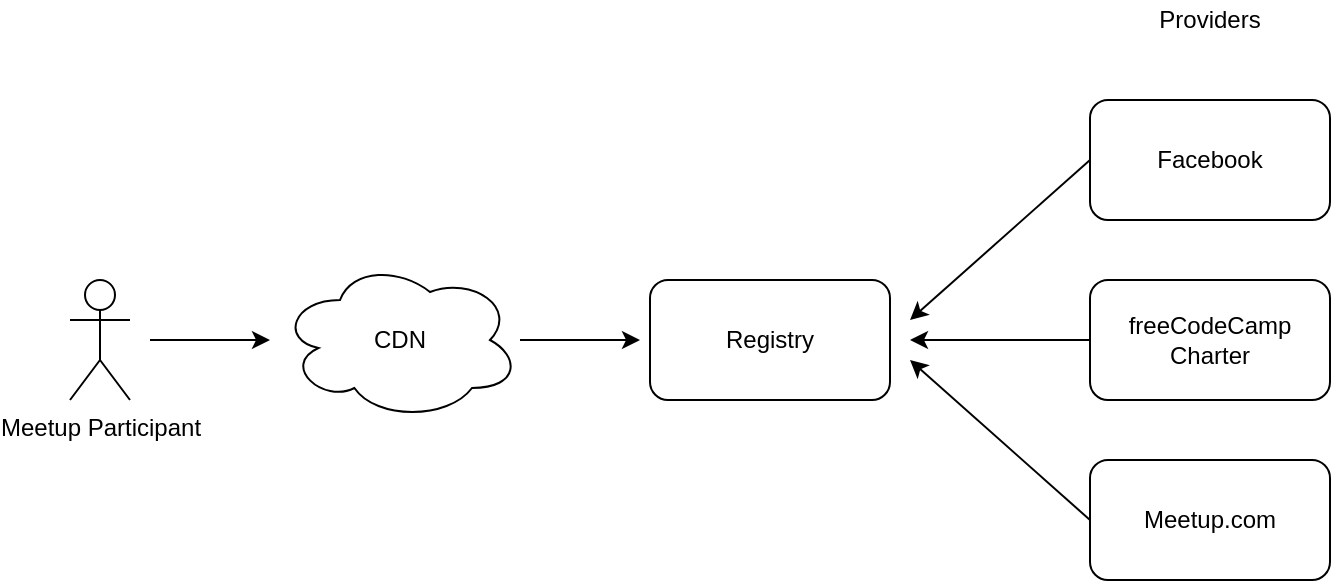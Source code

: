 <mxfile version="12.1.7" type="github" pages="1">
  <diagram id="Lgrxq3Za9LzVStuPbddE" name="Page-1">
    <mxGraphModel dx="1172" dy="691" grid="1" gridSize="10" guides="1" tooltips="1" connect="1" arrows="1" fold="1" page="1" pageScale="1" pageWidth="850" pageHeight="1100" math="0" shadow="0">
      <root>
        <mxCell id="0"/>
        <mxCell id="1" parent="0"/>
        <mxCell id="qTpoVYeLHM4TjSM6TeeA-1" value="Meetup Participant" style="shape=umlActor;verticalLabelPosition=bottom;labelBackgroundColor=#ffffff;verticalAlign=top;html=1;outlineConnect=0;" vertex="1" parent="1">
          <mxGeometry x="100" y="270" width="30" height="60" as="geometry"/>
        </mxCell>
        <mxCell id="qTpoVYeLHM4TjSM6TeeA-2" value="Registry" style="rounded=1;whiteSpace=wrap;html=1;" vertex="1" parent="1">
          <mxGeometry x="390" y="270" width="120" height="60" as="geometry"/>
        </mxCell>
        <mxCell id="qTpoVYeLHM4TjSM6TeeA-3" value="Facebook" style="rounded=1;whiteSpace=wrap;html=1;" vertex="1" parent="1">
          <mxGeometry x="610" y="180" width="120" height="60" as="geometry"/>
        </mxCell>
        <mxCell id="qTpoVYeLHM4TjSM6TeeA-4" value="freeCodeCamp Charter" style="rounded=1;whiteSpace=wrap;html=1;" vertex="1" parent="1">
          <mxGeometry x="610" y="270" width="120" height="60" as="geometry"/>
        </mxCell>
        <mxCell id="qTpoVYeLHM4TjSM6TeeA-5" value="Meetup.com" style="rounded=1;whiteSpace=wrap;html=1;" vertex="1" parent="1">
          <mxGeometry x="610" y="360" width="120" height="60" as="geometry"/>
        </mxCell>
        <mxCell id="qTpoVYeLHM4TjSM6TeeA-6" value="CDN" style="ellipse;shape=cloud;whiteSpace=wrap;html=1;" vertex="1" parent="1">
          <mxGeometry x="205" y="260" width="120" height="80" as="geometry"/>
        </mxCell>
        <mxCell id="qTpoVYeLHM4TjSM6TeeA-7" value="" style="endArrow=classic;html=1;" edge="1" parent="1">
          <mxGeometry width="50" height="50" relative="1" as="geometry">
            <mxPoint x="140" y="300" as="sourcePoint"/>
            <mxPoint x="200" y="300" as="targetPoint"/>
          </mxGeometry>
        </mxCell>
        <mxCell id="qTpoVYeLHM4TjSM6TeeA-8" value="" style="endArrow=classic;html=1;" edge="1" parent="1">
          <mxGeometry width="50" height="50" relative="1" as="geometry">
            <mxPoint x="325" y="300" as="sourcePoint"/>
            <mxPoint x="385" y="300" as="targetPoint"/>
          </mxGeometry>
        </mxCell>
        <mxCell id="qTpoVYeLHM4TjSM6TeeA-9" value="" style="endArrow=classic;html=1;exitX=0;exitY=0.5;exitDx=0;exitDy=0;" edge="1" parent="1" source="qTpoVYeLHM4TjSM6TeeA-3">
          <mxGeometry width="50" height="50" relative="1" as="geometry">
            <mxPoint x="550" y="200" as="sourcePoint"/>
            <mxPoint x="520" y="290" as="targetPoint"/>
          </mxGeometry>
        </mxCell>
        <mxCell id="qTpoVYeLHM4TjSM6TeeA-10" value="" style="endArrow=classic;html=1;exitX=0;exitY=0.5;exitDx=0;exitDy=0;" edge="1" parent="1" source="qTpoVYeLHM4TjSM6TeeA-4">
          <mxGeometry width="50" height="50" relative="1" as="geometry">
            <mxPoint x="530" y="320" as="sourcePoint"/>
            <mxPoint x="520" y="300" as="targetPoint"/>
          </mxGeometry>
        </mxCell>
        <mxCell id="qTpoVYeLHM4TjSM6TeeA-11" value="" style="endArrow=classic;html=1;exitX=0;exitY=0.5;exitDx=0;exitDy=0;" edge="1" parent="1" source="qTpoVYeLHM4TjSM6TeeA-5">
          <mxGeometry width="50" height="50" relative="1" as="geometry">
            <mxPoint x="620" y="310" as="sourcePoint"/>
            <mxPoint x="520" y="310" as="targetPoint"/>
          </mxGeometry>
        </mxCell>
        <mxCell id="qTpoVYeLHM4TjSM6TeeA-12" value="Providers" style="text;html=1;strokeColor=none;fillColor=none;align=center;verticalAlign=middle;whiteSpace=wrap;rounded=0;" vertex="1" parent="1">
          <mxGeometry x="650" y="130" width="40" height="20" as="geometry"/>
        </mxCell>
      </root>
    </mxGraphModel>
  </diagram>
</mxfile>
